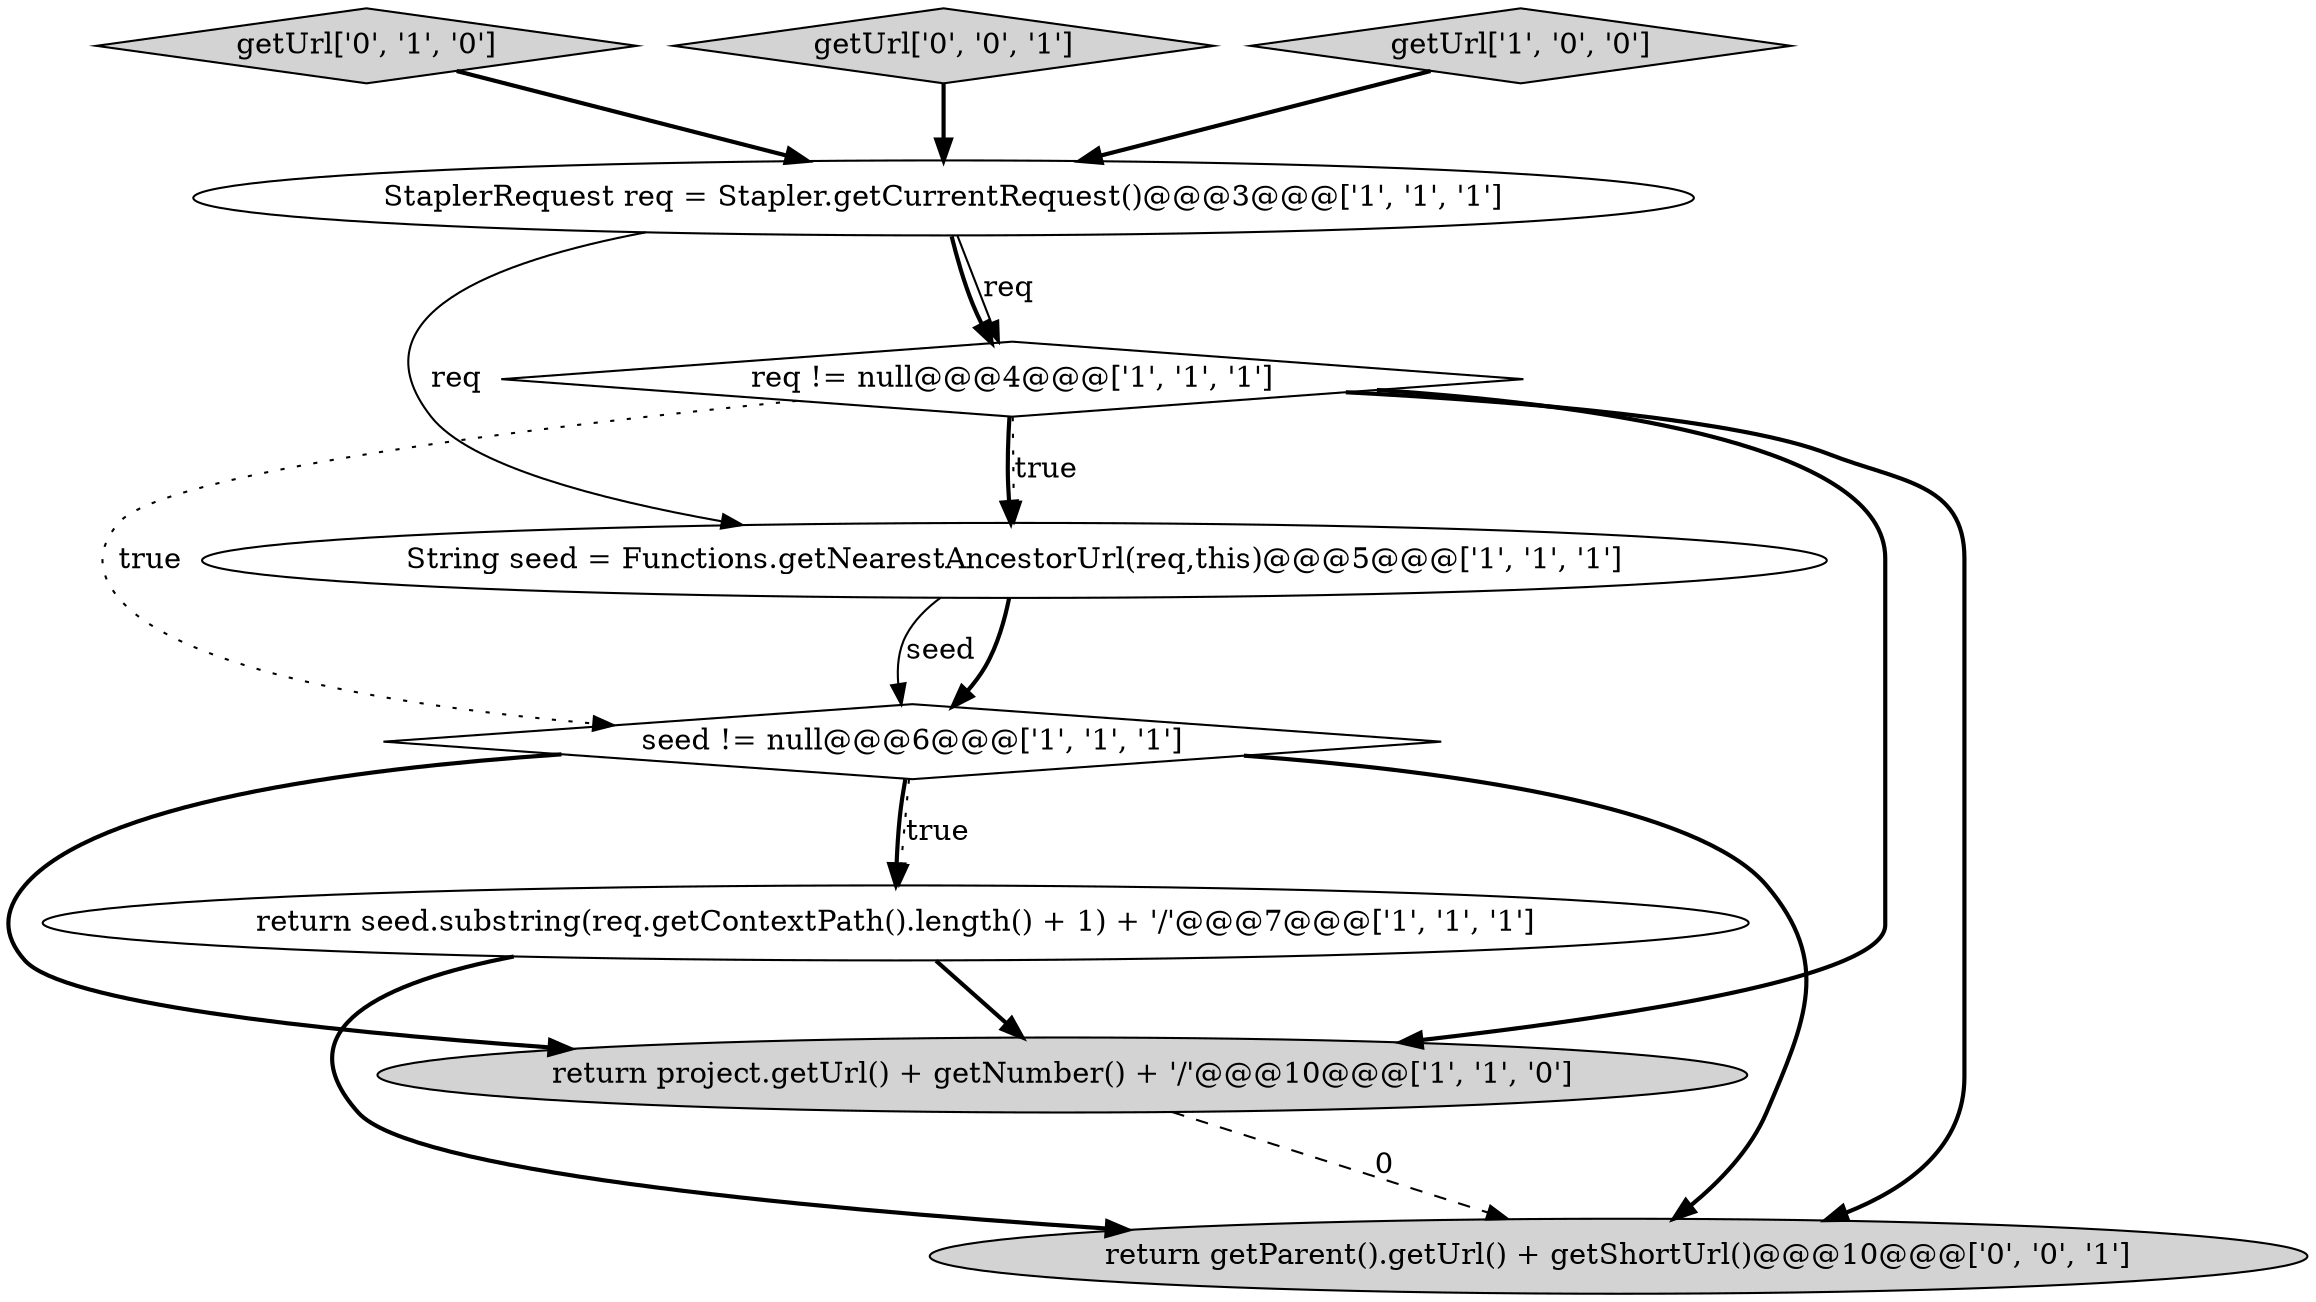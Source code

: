 digraph {
7 [style = filled, label = "getUrl['0', '1', '0']", fillcolor = lightgray, shape = diamond image = "AAA0AAABBB2BBB"];
9 [style = filled, label = "getUrl['0', '0', '1']", fillcolor = lightgray, shape = diamond image = "AAA0AAABBB3BBB"];
5 [style = filled, label = "return seed.substring(req.getContextPath().length() + 1) + '/'@@@7@@@['1', '1', '1']", fillcolor = white, shape = ellipse image = "AAA0AAABBB1BBB"];
3 [style = filled, label = "getUrl['1', '0', '0']", fillcolor = lightgray, shape = diamond image = "AAA0AAABBB1BBB"];
0 [style = filled, label = "String seed = Functions.getNearestAncestorUrl(req,this)@@@5@@@['1', '1', '1']", fillcolor = white, shape = ellipse image = "AAA0AAABBB1BBB"];
6 [style = filled, label = "req != null@@@4@@@['1', '1', '1']", fillcolor = white, shape = diamond image = "AAA0AAABBB1BBB"];
8 [style = filled, label = "return getParent().getUrl() + getShortUrl()@@@10@@@['0', '0', '1']", fillcolor = lightgray, shape = ellipse image = "AAA0AAABBB3BBB"];
4 [style = filled, label = "seed != null@@@6@@@['1', '1', '1']", fillcolor = white, shape = diamond image = "AAA0AAABBB1BBB"];
1 [style = filled, label = "return project.getUrl() + getNumber() + '/'@@@10@@@['1', '1', '0']", fillcolor = lightgray, shape = ellipse image = "AAA0AAABBB1BBB"];
2 [style = filled, label = "StaplerRequest req = Stapler.getCurrentRequest()@@@3@@@['1', '1', '1']", fillcolor = white, shape = ellipse image = "AAA0AAABBB1BBB"];
2->0 [style = solid, label="req"];
6->0 [style = bold, label=""];
2->6 [style = bold, label=""];
4->5 [style = bold, label=""];
6->4 [style = dotted, label="true"];
9->2 [style = bold, label=""];
4->5 [style = dotted, label="true"];
4->1 [style = bold, label=""];
1->8 [style = dashed, label="0"];
0->4 [style = bold, label=""];
4->8 [style = bold, label=""];
5->8 [style = bold, label=""];
2->6 [style = solid, label="req"];
6->1 [style = bold, label=""];
7->2 [style = bold, label=""];
6->8 [style = bold, label=""];
3->2 [style = bold, label=""];
0->4 [style = solid, label="seed"];
6->0 [style = dotted, label="true"];
5->1 [style = bold, label=""];
}
